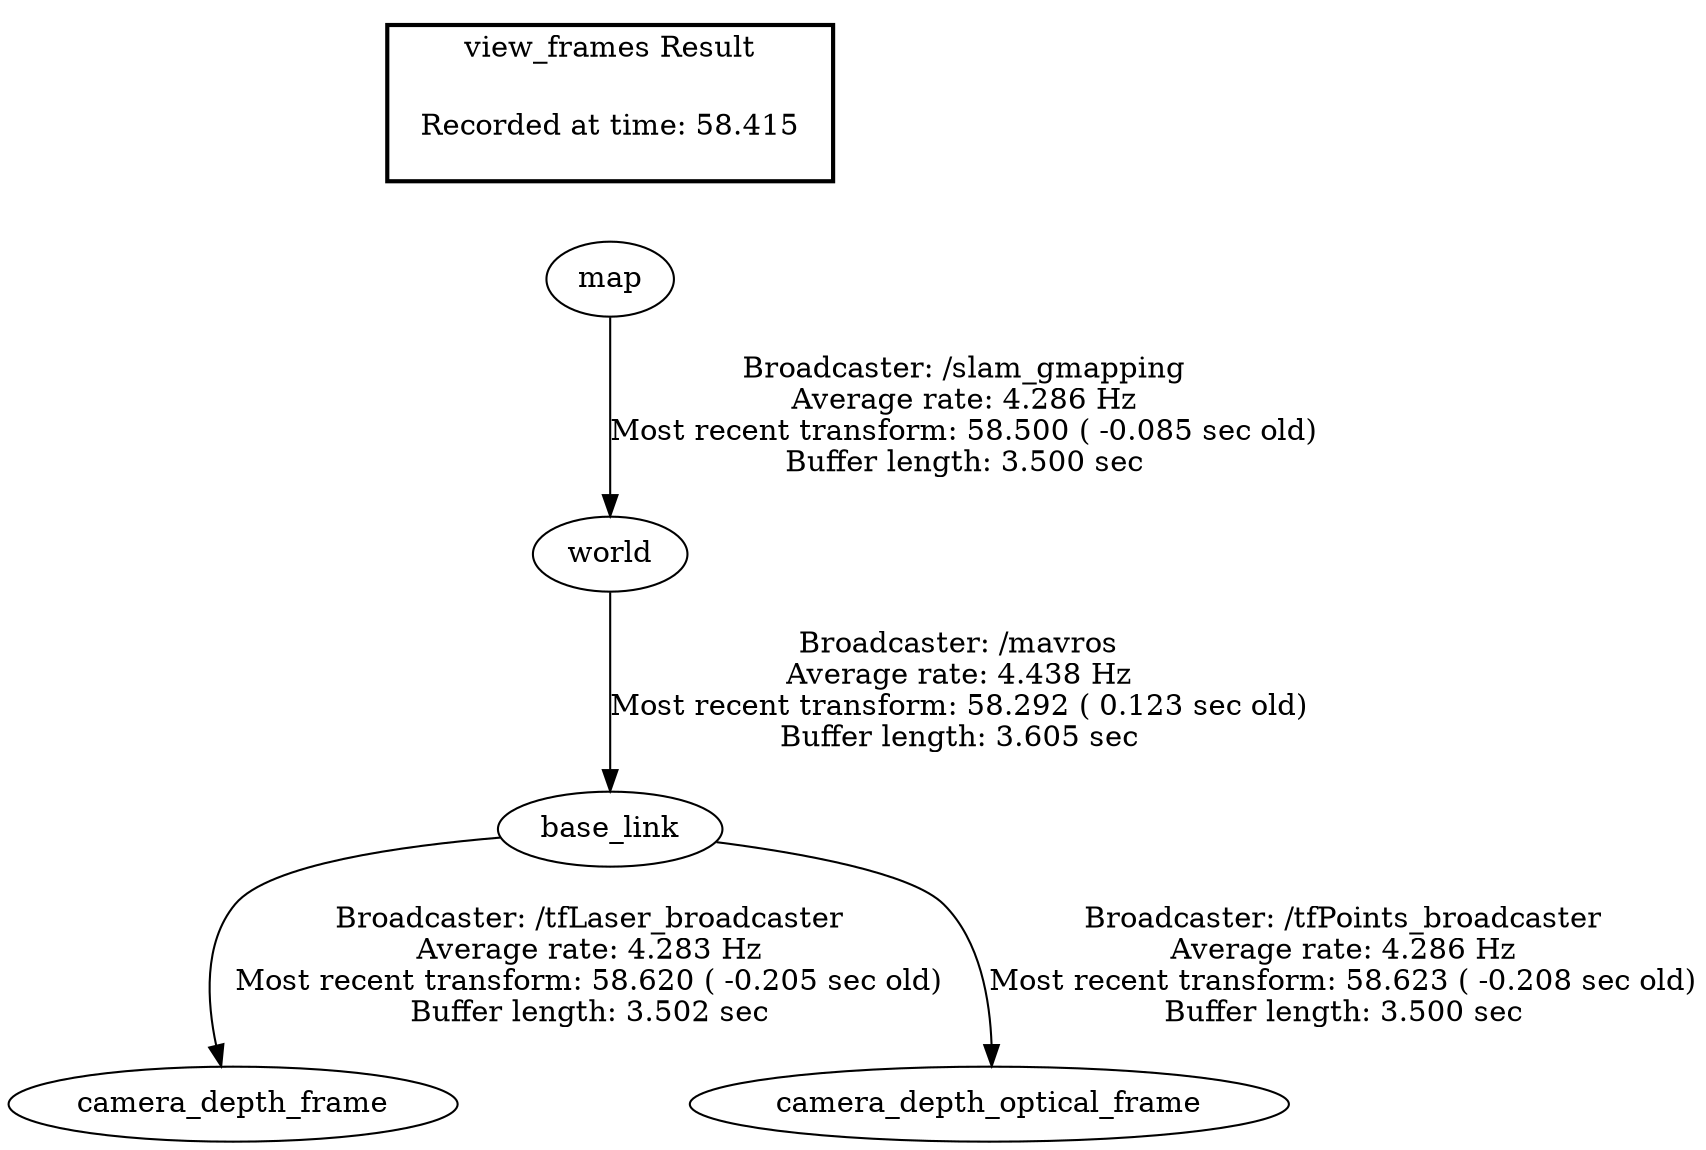 digraph G {
"world" -> "base_link"[label="Broadcaster: /mavros\nAverage rate: 4.438 Hz\nMost recent transform: 58.292 ( 0.123 sec old)\nBuffer length: 3.605 sec\n"];
"map" -> "world"[label="Broadcaster: /slam_gmapping\nAverage rate: 4.286 Hz\nMost recent transform: 58.500 ( -0.085 sec old)\nBuffer length: 3.500 sec\n"];
"base_link" -> "camera_depth_frame"[label="Broadcaster: /tfLaser_broadcaster\nAverage rate: 4.283 Hz\nMost recent transform: 58.620 ( -0.205 sec old)\nBuffer length: 3.502 sec\n"];
"base_link" -> "camera_depth_optical_frame"[label="Broadcaster: /tfPoints_broadcaster\nAverage rate: 4.286 Hz\nMost recent transform: 58.623 ( -0.208 sec old)\nBuffer length: 3.500 sec\n"];
edge [style=invis];
 subgraph cluster_legend { style=bold; color=black; label ="view_frames Result";
"Recorded at time: 58.415"[ shape=plaintext ] ;
 }->"map";
}